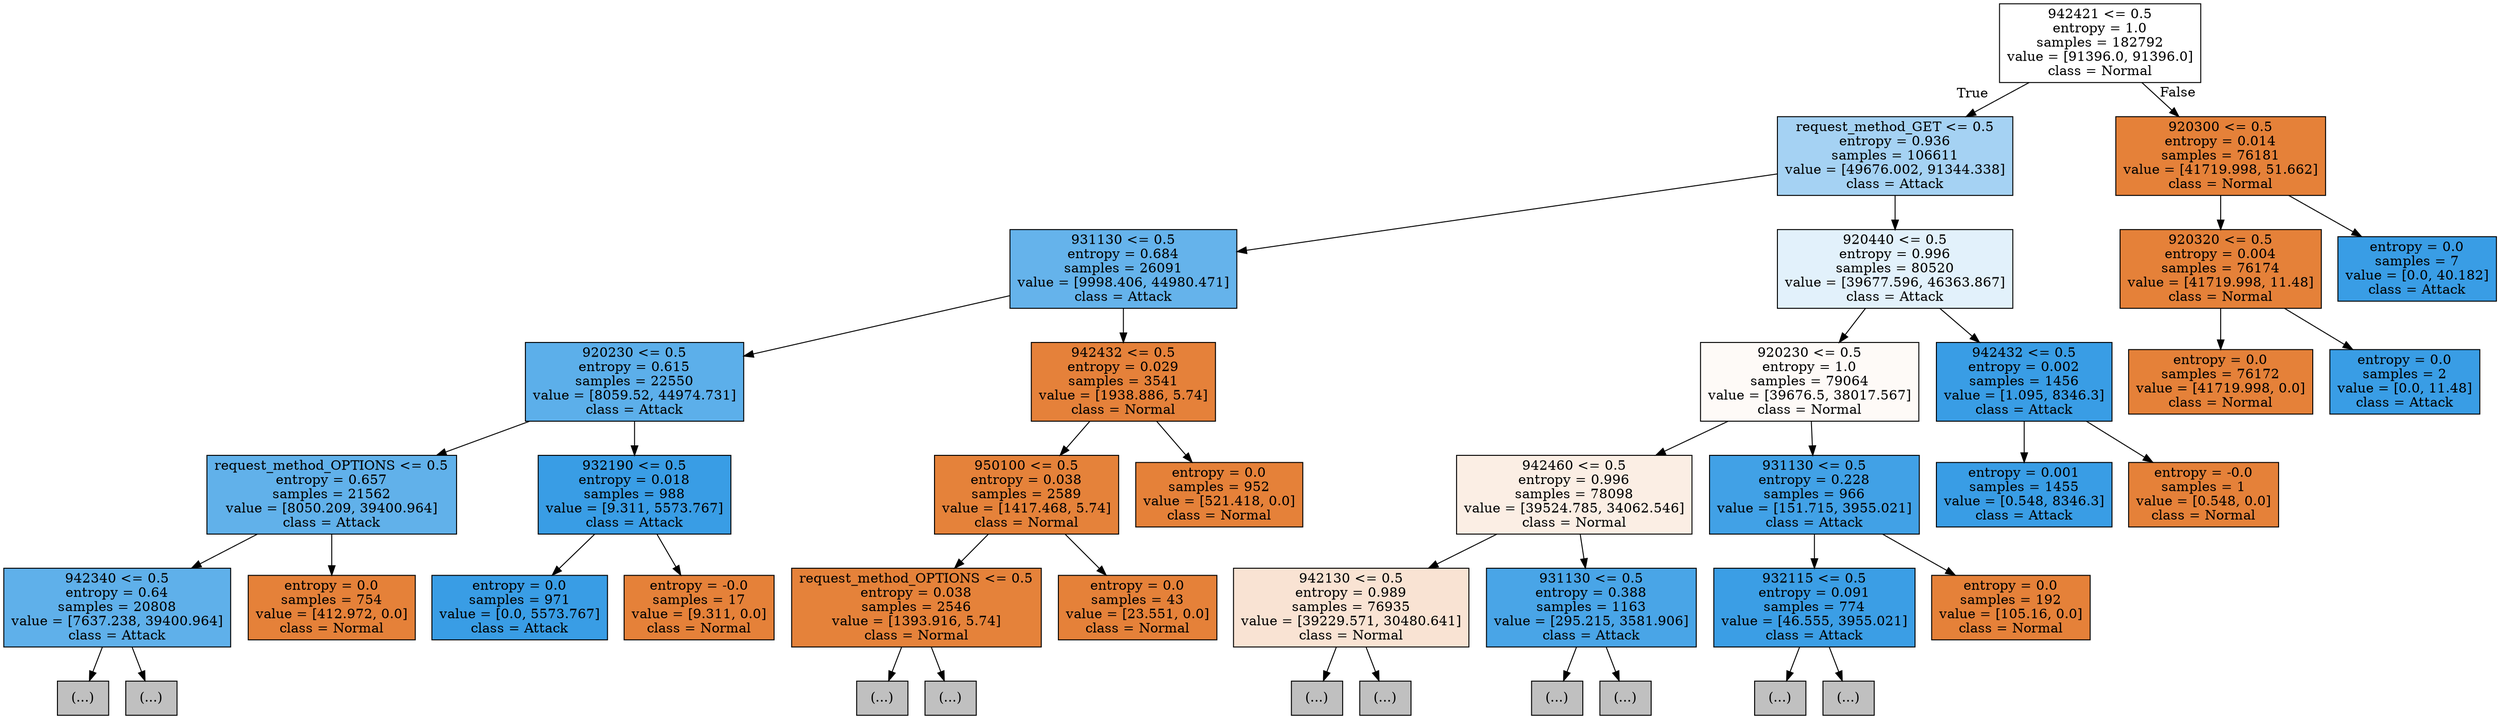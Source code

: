 digraph Tree {
node [shape=box, style="filled", color="black"] ;
0 [label="942421 <= 0.5\nentropy = 1.0\nsamples = 182792\nvalue = [91396.0, 91396.0]\nclass = Normal", fillcolor="#ffffff"] ;
1 [label="request_method_GET <= 0.5\nentropy = 0.936\nsamples = 106611\nvalue = [49676.002, 91344.338]\nclass = Attack", fillcolor="#a5d2f3"] ;
0 -> 1 [labeldistance=2.5, labelangle=45, headlabel="True"] ;
2 [label="931130 <= 0.5\nentropy = 0.684\nsamples = 26091\nvalue = [9998.406, 44980.471]\nclass = Attack", fillcolor="#65b3eb"] ;
1 -> 2 ;
3 [label="920230 <= 0.5\nentropy = 0.615\nsamples = 22550\nvalue = [8059.52, 44974.731]\nclass = Attack", fillcolor="#5cafea"] ;
2 -> 3 ;
4 [label="request_method_OPTIONS <= 0.5\nentropy = 0.657\nsamples = 21562\nvalue = [8050.209, 39400.964]\nclass = Attack", fillcolor="#61b1ea"] ;
3 -> 4 ;
5 [label="942340 <= 0.5\nentropy = 0.64\nsamples = 20808\nvalue = [7637.238, 39400.964]\nclass = Attack", fillcolor="#5fb0ea"] ;
4 -> 5 ;
6 [label="(...)", fillcolor="#C0C0C0"] ;
5 -> 6 ;
97 [label="(...)", fillcolor="#C0C0C0"] ;
5 -> 97 ;
102 [label="entropy = 0.0\nsamples = 754\nvalue = [412.972, 0.0]\nclass = Normal", fillcolor="#e58139"] ;
4 -> 102 ;
103 [label="932190 <= 0.5\nentropy = 0.018\nsamples = 988\nvalue = [9.311, 5573.767]\nclass = Attack", fillcolor="#399de5"] ;
3 -> 103 ;
104 [label="entropy = 0.0\nsamples = 971\nvalue = [0.0, 5573.767]\nclass = Attack", fillcolor="#399de5"] ;
103 -> 104 ;
105 [label="entropy = -0.0\nsamples = 17\nvalue = [9.311, 0.0]\nclass = Normal", fillcolor="#e58139"] ;
103 -> 105 ;
106 [label="942432 <= 0.5\nentropy = 0.029\nsamples = 3541\nvalue = [1938.886, 5.74]\nclass = Normal", fillcolor="#e5813a"] ;
2 -> 106 ;
107 [label="950100 <= 0.5\nentropy = 0.038\nsamples = 2589\nvalue = [1417.468, 5.74]\nclass = Normal", fillcolor="#e5823a"] ;
106 -> 107 ;
108 [label="request_method_OPTIONS <= 0.5\nentropy = 0.038\nsamples = 2546\nvalue = [1393.916, 5.74]\nclass = Normal", fillcolor="#e5823a"] ;
107 -> 108 ;
109 [label="(...)", fillcolor="#C0C0C0"] ;
108 -> 109 ;
112 [label="(...)", fillcolor="#C0C0C0"] ;
108 -> 112 ;
113 [label="entropy = 0.0\nsamples = 43\nvalue = [23.551, 0.0]\nclass = Normal", fillcolor="#e58139"] ;
107 -> 113 ;
114 [label="entropy = 0.0\nsamples = 952\nvalue = [521.418, 0.0]\nclass = Normal", fillcolor="#e58139"] ;
106 -> 114 ;
115 [label="920440 <= 0.5\nentropy = 0.996\nsamples = 80520\nvalue = [39677.596, 46363.867]\nclass = Attack", fillcolor="#e2f1fb"] ;
1 -> 115 ;
116 [label="920230 <= 0.5\nentropy = 1.0\nsamples = 79064\nvalue = [39676.5, 38017.567]\nclass = Normal", fillcolor="#fefaf7"] ;
115 -> 116 ;
117 [label="942460 <= 0.5\nentropy = 0.996\nsamples = 78098\nvalue = [39524.785, 34062.546]\nclass = Normal", fillcolor="#fbeee4"] ;
116 -> 117 ;
118 [label="942130 <= 0.5\nentropy = 0.989\nsamples = 76935\nvalue = [39229.571, 30480.641]\nclass = Normal", fillcolor="#f9e3d3"] ;
117 -> 118 ;
119 [label="(...)", fillcolor="#C0C0C0"] ;
118 -> 119 ;
264 [label="(...)", fillcolor="#C0C0C0"] ;
118 -> 264 ;
287 [label="931130 <= 0.5\nentropy = 0.388\nsamples = 1163\nvalue = [295.215, 3581.906]\nclass = Attack", fillcolor="#49a5e7"] ;
117 -> 287 ;
288 [label="(...)", fillcolor="#C0C0C0"] ;
287 -> 288 ;
319 [label="(...)", fillcolor="#C0C0C0"] ;
287 -> 319 ;
320 [label="931130 <= 0.5\nentropy = 0.228\nsamples = 966\nvalue = [151.715, 3955.021]\nclass = Attack", fillcolor="#41a1e6"] ;
116 -> 320 ;
321 [label="932115 <= 0.5\nentropy = 0.091\nsamples = 774\nvalue = [46.555, 3955.021]\nclass = Attack", fillcolor="#3b9ee5"] ;
320 -> 321 ;
322 [label="(...)", fillcolor="#C0C0C0"] ;
321 -> 322 ;
329 [label="(...)", fillcolor="#C0C0C0"] ;
321 -> 329 ;
330 [label="entropy = 0.0\nsamples = 192\nvalue = [105.16, 0.0]\nclass = Normal", fillcolor="#e58139"] ;
320 -> 330 ;
331 [label="942432 <= 0.5\nentropy = 0.002\nsamples = 1456\nvalue = [1.095, 8346.3]\nclass = Attack", fillcolor="#399de5"] ;
115 -> 331 ;
332 [label="entropy = 0.001\nsamples = 1455\nvalue = [0.548, 8346.3]\nclass = Attack", fillcolor="#399de5"] ;
331 -> 332 ;
333 [label="entropy = -0.0\nsamples = 1\nvalue = [0.548, 0.0]\nclass = Normal", fillcolor="#e58139"] ;
331 -> 333 ;
334 [label="920300 <= 0.5\nentropy = 0.014\nsamples = 76181\nvalue = [41719.998, 51.662]\nclass = Normal", fillcolor="#e58139"] ;
0 -> 334 [labeldistance=2.5, labelangle=-45, headlabel="False"] ;
335 [label="920320 <= 0.5\nentropy = 0.004\nsamples = 76174\nvalue = [41719.998, 11.48]\nclass = Normal", fillcolor="#e58139"] ;
334 -> 335 ;
336 [label="entropy = 0.0\nsamples = 76172\nvalue = [41719.998, 0.0]\nclass = Normal", fillcolor="#e58139"] ;
335 -> 336 ;
337 [label="entropy = 0.0\nsamples = 2\nvalue = [0.0, 11.48]\nclass = Attack", fillcolor="#399de5"] ;
335 -> 337 ;
338 [label="entropy = 0.0\nsamples = 7\nvalue = [0.0, 40.182]\nclass = Attack", fillcolor="#399de5"] ;
334 -> 338 ;
}